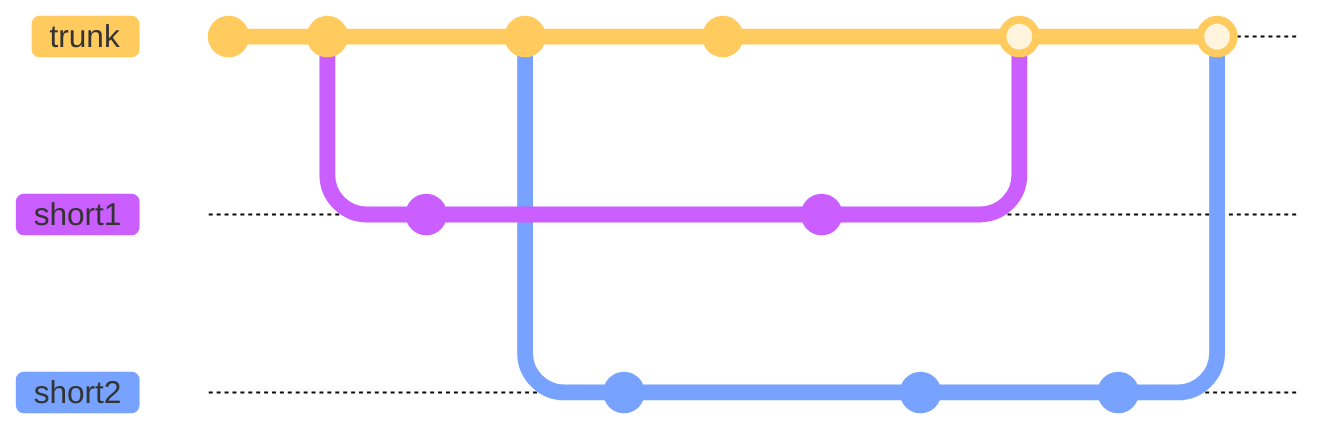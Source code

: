 %%{init: {
    'theme': 'base',
    'gitGraph': {
        'showCommitLabel': false,
        'mainBranchName': 'trunk'
    }
}}%%
gitGraph LR:
    
    commit
    commit

    branch short1
    checkout short1
    commit

    checkout trunk
    commit

    checkout trunk
    branch short2
    commit

    checkout trunk
    commit

    checkout short1
    commit

    checkout short2
    commit

    checkout trunk
    merge short1

    checkout short2
    commit

    checkout trunk
    merge short2